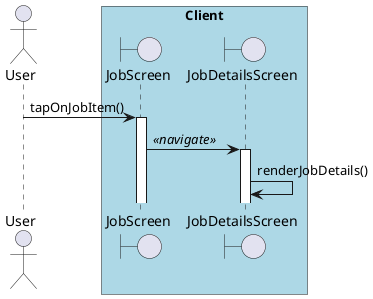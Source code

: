 @startuml
actor User
boundary JobScreen
boundary JobDetailsScreen


box "Client" #LightBlue
   participant JobScreen
   participant JobDetailsScreen
end box

User -> JobScreen : tapOnJobItem()
activate JobScreen
JobScreen -> JobDetailsScreen : //<< navigate >>//
activate JobDetailsScreen
JobDetailsScreen -> JobDetailsScreen : renderJobDetails()

@enduml